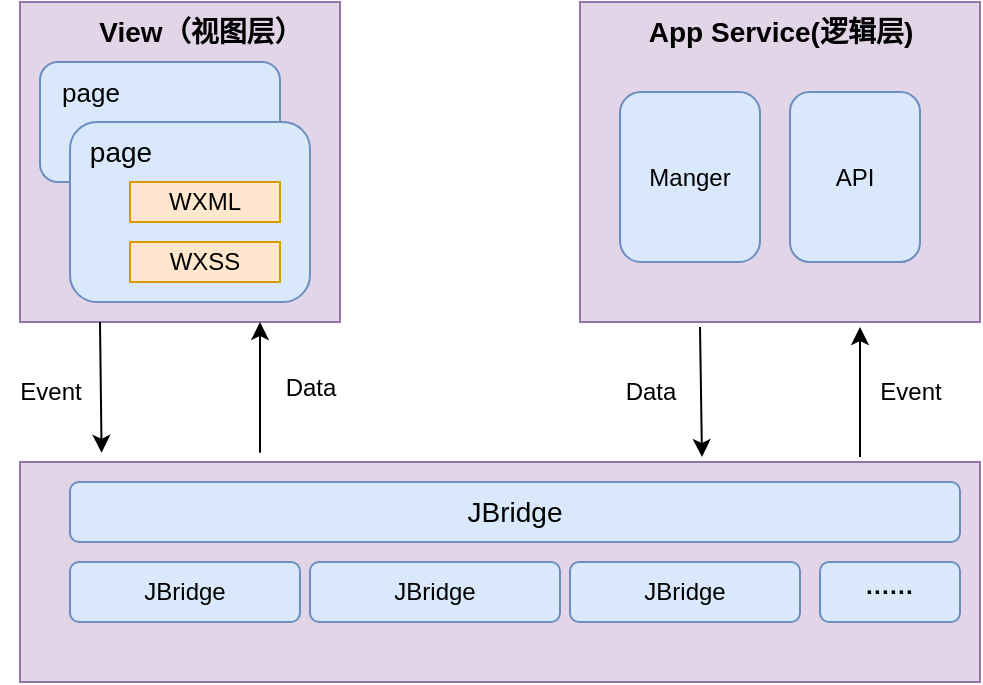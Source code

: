 <mxfile version="21.2.9" type="github">
  <diagram id="C5RBs43oDa-KdzZeNtuy" name="Page-1">
    <mxGraphModel dx="696" dy="618" grid="1" gridSize="10" guides="1" tooltips="1" connect="1" arrows="1" fold="1" page="1" pageScale="1" pageWidth="827" pageHeight="1169" math="0" shadow="0">
      <root>
        <mxCell id="WIyWlLk6GJQsqaUBKTNV-0" />
        <mxCell id="WIyWlLk6GJQsqaUBKTNV-1" parent="WIyWlLk6GJQsqaUBKTNV-0" />
        <mxCell id="59706knupUUgMJdXaj_e-0" value="" style="whiteSpace=wrap;html=1;aspect=fixed;align=left;fillColor=#e1d5e7;strokeColor=#9673a6;" vertex="1" parent="WIyWlLk6GJQsqaUBKTNV-1">
          <mxGeometry x="60" y="140" width="160" height="160" as="geometry" />
        </mxCell>
        <mxCell id="59706knupUUgMJdXaj_e-1" value="&lt;b&gt;&lt;font style=&quot;font-size: 14px;&quot;&gt;View（视图层）&lt;/font&gt;&lt;/b&gt;" style="text;html=1;align=center;verticalAlign=middle;resizable=0;points=[];autosize=1;strokeColor=none;fillColor=none;" vertex="1" parent="WIyWlLk6GJQsqaUBKTNV-1">
          <mxGeometry x="85" y="140" width="130" height="30" as="geometry" />
        </mxCell>
        <mxCell id="59706knupUUgMJdXaj_e-2" value="" style="rounded=1;whiteSpace=wrap;html=1;fillColor=#dae8fc;strokeColor=#6c8ebf;" vertex="1" parent="WIyWlLk6GJQsqaUBKTNV-1">
          <mxGeometry x="70" y="170" width="120" height="60" as="geometry" />
        </mxCell>
        <mxCell id="59706knupUUgMJdXaj_e-3" value="" style="rounded=1;whiteSpace=wrap;html=1;fillColor=#dae8fc;strokeColor=#6c8ebf;" vertex="1" parent="WIyWlLk6GJQsqaUBKTNV-1">
          <mxGeometry x="85" y="200" width="120" height="90" as="geometry" />
        </mxCell>
        <mxCell id="59706knupUUgMJdXaj_e-4" value="&lt;font style=&quot;font-size: 13px;&quot;&gt;page&lt;/font&gt;" style="text;html=1;align=center;verticalAlign=middle;resizable=0;points=[];autosize=1;strokeColor=none;fillColor=none;" vertex="1" parent="WIyWlLk6GJQsqaUBKTNV-1">
          <mxGeometry x="70" y="170" width="50" height="30" as="geometry" />
        </mxCell>
        <mxCell id="59706knupUUgMJdXaj_e-5" value="&lt;font style=&quot;font-size: 14px;&quot;&gt;page&lt;/font&gt;" style="text;html=1;align=center;verticalAlign=middle;resizable=0;points=[];autosize=1;strokeColor=none;fillColor=none;" vertex="1" parent="WIyWlLk6GJQsqaUBKTNV-1">
          <mxGeometry x="85" y="200" width="50" height="30" as="geometry" />
        </mxCell>
        <mxCell id="59706knupUUgMJdXaj_e-6" value="WXML" style="whiteSpace=wrap;html=1;fillColor=#ffe6cc;strokeColor=#d79b00;" vertex="1" parent="WIyWlLk6GJQsqaUBKTNV-1">
          <mxGeometry x="115" y="230" width="75" height="20" as="geometry" />
        </mxCell>
        <mxCell id="59706knupUUgMJdXaj_e-7" value="WXSS" style="whiteSpace=wrap;html=1;fillColor=#ffe6cc;strokeColor=#d79b00;" vertex="1" parent="WIyWlLk6GJQsqaUBKTNV-1">
          <mxGeometry x="115" y="260" width="75" height="20" as="geometry" />
        </mxCell>
        <mxCell id="59706knupUUgMJdXaj_e-8" value="" style="whiteSpace=wrap;html=1;align=left;fillColor=#e1d5e7;strokeColor=#9673a6;" vertex="1" parent="WIyWlLk6GJQsqaUBKTNV-1">
          <mxGeometry x="340" y="140" width="200" height="160" as="geometry" />
        </mxCell>
        <mxCell id="59706knupUUgMJdXaj_e-9" value="&lt;span style=&quot;font-size: 14px;&quot;&gt;&lt;b&gt;App Service(逻辑层)&lt;/b&gt;&lt;/span&gt;" style="text;html=1;align=center;verticalAlign=middle;resizable=0;points=[];autosize=1;strokeColor=none;fillColor=none;" vertex="1" parent="WIyWlLk6GJQsqaUBKTNV-1">
          <mxGeometry x="360" y="140" width="160" height="30" as="geometry" />
        </mxCell>
        <mxCell id="59706knupUUgMJdXaj_e-10" value="Manger" style="rounded=1;whiteSpace=wrap;html=1;fillColor=#dae8fc;strokeColor=#6c8ebf;" vertex="1" parent="WIyWlLk6GJQsqaUBKTNV-1">
          <mxGeometry x="360" y="185" width="70" height="85" as="geometry" />
        </mxCell>
        <mxCell id="59706knupUUgMJdXaj_e-11" value="API" style="rounded=1;whiteSpace=wrap;html=1;fillColor=#dae8fc;strokeColor=#6c8ebf;" vertex="1" parent="WIyWlLk6GJQsqaUBKTNV-1">
          <mxGeometry x="445" y="185" width="65" height="85" as="geometry" />
        </mxCell>
        <mxCell id="59706knupUUgMJdXaj_e-16" value="" style="whiteSpace=wrap;html=1;align=left;fillColor=#e1d5e7;strokeColor=#9673a6;" vertex="1" parent="WIyWlLk6GJQsqaUBKTNV-1">
          <mxGeometry x="60" y="370" width="480" height="110" as="geometry" />
        </mxCell>
        <mxCell id="59706knupUUgMJdXaj_e-17" value="" style="endArrow=classic;html=1;rounded=0;entryX=0.085;entryY=-0.042;entryDx=0;entryDy=0;entryPerimeter=0;" edge="1" parent="WIyWlLk6GJQsqaUBKTNV-1" target="59706knupUUgMJdXaj_e-16">
          <mxGeometry width="50" height="50" relative="1" as="geometry">
            <mxPoint x="100" y="300" as="sourcePoint" />
            <mxPoint x="150" y="250" as="targetPoint" />
          </mxGeometry>
        </mxCell>
        <mxCell id="59706knupUUgMJdXaj_e-18" value="Event" style="text;html=1;align=center;verticalAlign=middle;resizable=0;points=[];autosize=1;strokeColor=none;fillColor=none;" vertex="1" parent="WIyWlLk6GJQsqaUBKTNV-1">
          <mxGeometry x="50" y="320" width="50" height="30" as="geometry" />
        </mxCell>
        <mxCell id="59706knupUUgMJdXaj_e-19" value="" style="endArrow=classic;html=1;rounded=0;entryX=0.75;entryY=1;entryDx=0;entryDy=0;exitX=0.25;exitY=-0.042;exitDx=0;exitDy=0;exitPerimeter=0;" edge="1" parent="WIyWlLk6GJQsqaUBKTNV-1" source="59706knupUUgMJdXaj_e-16" target="59706knupUUgMJdXaj_e-0">
          <mxGeometry width="50" height="50" relative="1" as="geometry">
            <mxPoint x="180" y="360" as="sourcePoint" />
            <mxPoint x="190" y="330" as="targetPoint" />
          </mxGeometry>
        </mxCell>
        <mxCell id="59706knupUUgMJdXaj_e-20" value="Data" style="text;html=1;align=center;verticalAlign=middle;resizable=0;points=[];autosize=1;strokeColor=none;fillColor=none;" vertex="1" parent="WIyWlLk6GJQsqaUBKTNV-1">
          <mxGeometry x="180" y="318" width="50" height="30" as="geometry" />
        </mxCell>
        <mxCell id="59706knupUUgMJdXaj_e-21" value="" style="endArrow=classic;html=1;rounded=0;entryX=0.085;entryY=-0.042;entryDx=0;entryDy=0;entryPerimeter=0;" edge="1" parent="WIyWlLk6GJQsqaUBKTNV-1">
          <mxGeometry width="50" height="50" relative="1" as="geometry">
            <mxPoint x="400" y="302.5" as="sourcePoint" />
            <mxPoint x="401" y="367.5" as="targetPoint" />
          </mxGeometry>
        </mxCell>
        <mxCell id="59706knupUUgMJdXaj_e-22" value="Event" style="text;html=1;align=center;verticalAlign=middle;resizable=0;points=[];autosize=1;strokeColor=none;fillColor=none;" vertex="1" parent="WIyWlLk6GJQsqaUBKTNV-1">
          <mxGeometry x="480" y="320" width="50" height="30" as="geometry" />
        </mxCell>
        <mxCell id="59706knupUUgMJdXaj_e-23" value="" style="endArrow=classic;html=1;rounded=0;entryX=0.75;entryY=1;entryDx=0;entryDy=0;exitX=0.25;exitY=-0.042;exitDx=0;exitDy=0;exitPerimeter=0;" edge="1" parent="WIyWlLk6GJQsqaUBKTNV-1">
          <mxGeometry width="50" height="50" relative="1" as="geometry">
            <mxPoint x="480" y="367.5" as="sourcePoint" />
            <mxPoint x="480" y="302.5" as="targetPoint" />
          </mxGeometry>
        </mxCell>
        <mxCell id="59706knupUUgMJdXaj_e-24" value="Data" style="text;html=1;align=center;verticalAlign=middle;resizable=0;points=[];autosize=1;strokeColor=none;fillColor=none;" vertex="1" parent="WIyWlLk6GJQsqaUBKTNV-1">
          <mxGeometry x="350" y="320" width="50" height="30" as="geometry" />
        </mxCell>
        <mxCell id="59706knupUUgMJdXaj_e-25" value="&lt;font style=&quot;font-size: 14px;&quot;&gt;JBridge&lt;/font&gt;" style="rounded=1;whiteSpace=wrap;html=1;fillColor=#dae8fc;strokeColor=#6c8ebf;" vertex="1" parent="WIyWlLk6GJQsqaUBKTNV-1">
          <mxGeometry x="85" y="380" width="445" height="30" as="geometry" />
        </mxCell>
        <mxCell id="59706knupUUgMJdXaj_e-26" value="JBridge" style="rounded=1;whiteSpace=wrap;html=1;fillColor=#dae8fc;strokeColor=#6c8ebf;" vertex="1" parent="WIyWlLk6GJQsqaUBKTNV-1">
          <mxGeometry x="85" y="420" width="115" height="30" as="geometry" />
        </mxCell>
        <mxCell id="59706knupUUgMJdXaj_e-27" value="JBridge" style="rounded=1;whiteSpace=wrap;html=1;fillColor=#dae8fc;strokeColor=#6c8ebf;" vertex="1" parent="WIyWlLk6GJQsqaUBKTNV-1">
          <mxGeometry x="205" y="420" width="125" height="30" as="geometry" />
        </mxCell>
        <mxCell id="59706knupUUgMJdXaj_e-28" value="JBridge" style="rounded=1;whiteSpace=wrap;html=1;fillColor=#dae8fc;strokeColor=#6c8ebf;" vertex="1" parent="WIyWlLk6GJQsqaUBKTNV-1">
          <mxGeometry x="335" y="420" width="115" height="30" as="geometry" />
        </mxCell>
        <mxCell id="59706knupUUgMJdXaj_e-29" value="&lt;b&gt;······&lt;/b&gt;" style="rounded=1;whiteSpace=wrap;html=1;fillColor=#dae8fc;strokeColor=#6c8ebf;" vertex="1" parent="WIyWlLk6GJQsqaUBKTNV-1">
          <mxGeometry x="460" y="420" width="70" height="30" as="geometry" />
        </mxCell>
      </root>
    </mxGraphModel>
  </diagram>
</mxfile>
